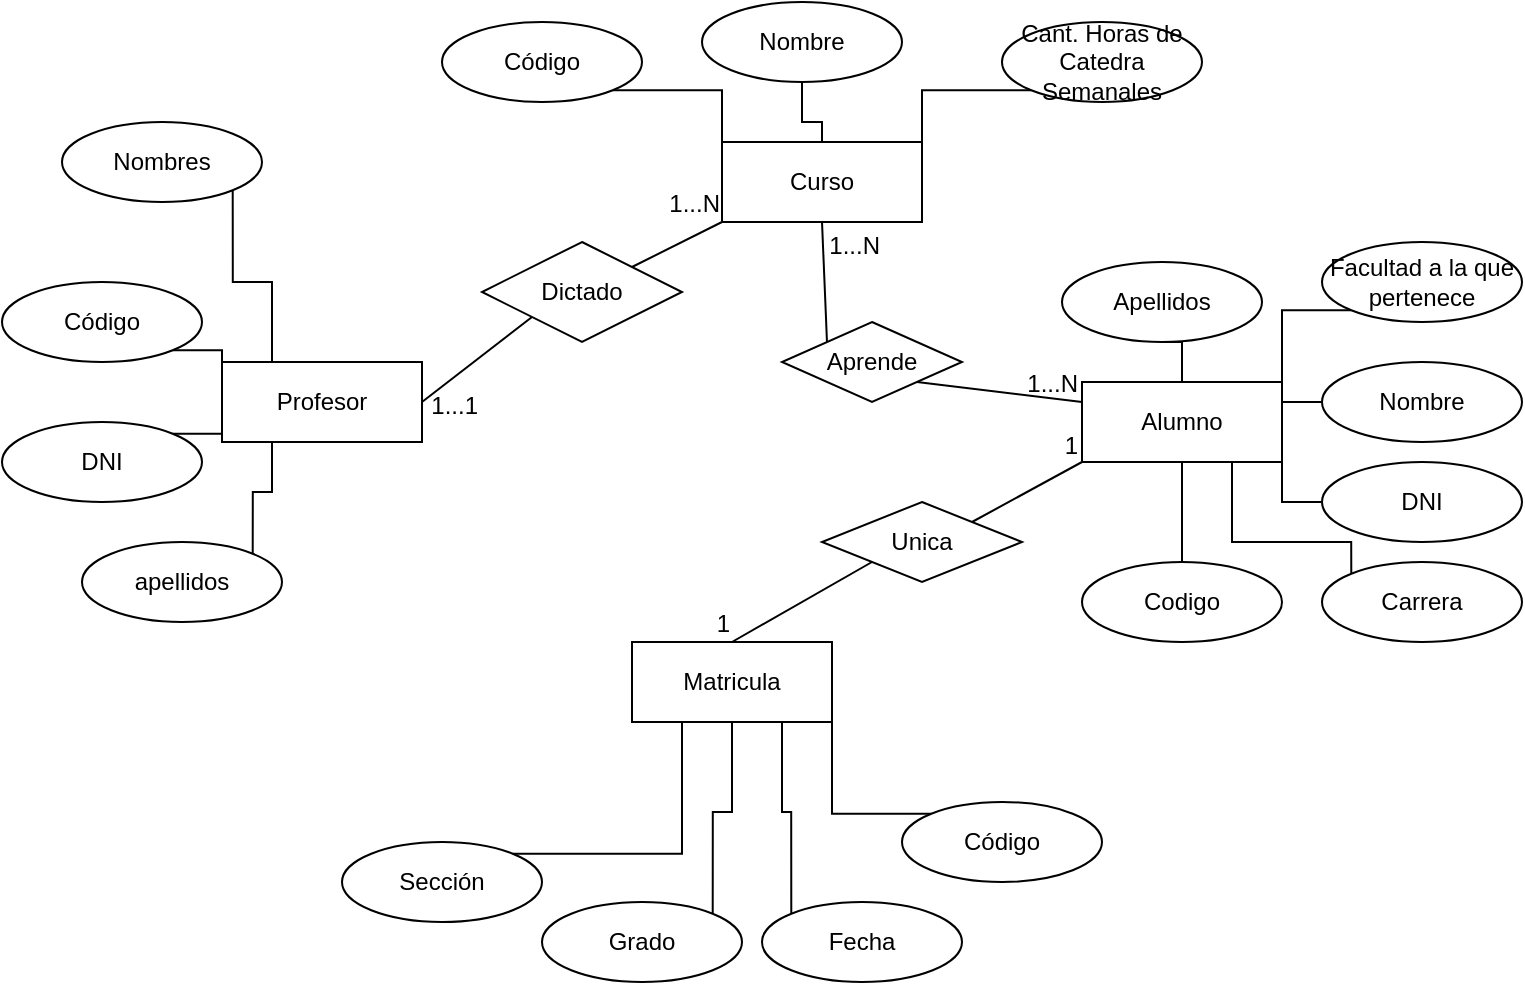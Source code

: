 <mxfile version="24.3.0" type="github">
  <diagram id="R2lEEEUBdFMjLlhIrx00" name="Page-1">
    <mxGraphModel dx="880" dy="468" grid="1" gridSize="10" guides="1" tooltips="1" connect="1" arrows="1" fold="1" page="1" pageScale="1" pageWidth="850" pageHeight="1100" math="0" shadow="0" extFonts="Permanent Marker^https://fonts.googleapis.com/css?family=Permanent+Marker">
      <root>
        <mxCell id="0" />
        <mxCell id="1" parent="0" />
        <mxCell id="TqYT2SiAFiG7cCbTbI7m-1" value="Profesor" style="whiteSpace=wrap;html=1;align=center;" vertex="1" parent="1">
          <mxGeometry x="120" y="210" width="100" height="40" as="geometry" />
        </mxCell>
        <mxCell id="TqYT2SiAFiG7cCbTbI7m-2" value="Curso" style="whiteSpace=wrap;html=1;align=center;" vertex="1" parent="1">
          <mxGeometry x="370" y="100" width="100" height="40" as="geometry" />
        </mxCell>
        <mxCell id="TqYT2SiAFiG7cCbTbI7m-3" value="Alumno" style="whiteSpace=wrap;html=1;align=center;" vertex="1" parent="1">
          <mxGeometry x="550" y="220" width="100" height="40" as="geometry" />
        </mxCell>
        <mxCell id="TqYT2SiAFiG7cCbTbI7m-13" style="edgeStyle=orthogonalEdgeStyle;rounded=0;orthogonalLoop=1;jettySize=auto;html=1;exitX=1;exitY=1;exitDx=0;exitDy=0;entryX=0.25;entryY=0;entryDx=0;entryDy=0;endArrow=none;endFill=0;" edge="1" parent="1" source="TqYT2SiAFiG7cCbTbI7m-6" target="TqYT2SiAFiG7cCbTbI7m-1">
          <mxGeometry relative="1" as="geometry" />
        </mxCell>
        <mxCell id="TqYT2SiAFiG7cCbTbI7m-6" value="Nombres" style="ellipse;whiteSpace=wrap;html=1;align=center;" vertex="1" parent="1">
          <mxGeometry x="40" y="90" width="100" height="40" as="geometry" />
        </mxCell>
        <mxCell id="TqYT2SiAFiG7cCbTbI7m-7" value="apellidos" style="ellipse;whiteSpace=wrap;html=1;align=center;" vertex="1" parent="1">
          <mxGeometry x="50" y="300" width="100" height="40" as="geometry" />
        </mxCell>
        <mxCell id="TqYT2SiAFiG7cCbTbI7m-10" style="edgeStyle=orthogonalEdgeStyle;rounded=0;orthogonalLoop=1;jettySize=auto;html=1;exitX=1;exitY=1;exitDx=0;exitDy=0;entryX=0;entryY=0;entryDx=0;entryDy=0;endArrow=none;endFill=0;" edge="1" parent="1" source="TqYT2SiAFiG7cCbTbI7m-8" target="TqYT2SiAFiG7cCbTbI7m-1">
          <mxGeometry relative="1" as="geometry" />
        </mxCell>
        <mxCell id="TqYT2SiAFiG7cCbTbI7m-8" value="Código" style="ellipse;whiteSpace=wrap;html=1;align=center;" vertex="1" parent="1">
          <mxGeometry x="10" y="170" width="100" height="40" as="geometry" />
        </mxCell>
        <mxCell id="TqYT2SiAFiG7cCbTbI7m-11" style="edgeStyle=orthogonalEdgeStyle;rounded=0;orthogonalLoop=1;jettySize=auto;html=1;exitX=1;exitY=0;exitDx=0;exitDy=0;entryX=0;entryY=1;entryDx=0;entryDy=0;endArrow=none;endFill=0;" edge="1" parent="1" source="TqYT2SiAFiG7cCbTbI7m-9" target="TqYT2SiAFiG7cCbTbI7m-1">
          <mxGeometry relative="1" as="geometry" />
        </mxCell>
        <mxCell id="TqYT2SiAFiG7cCbTbI7m-9" value="DNI" style="ellipse;whiteSpace=wrap;html=1;align=center;" vertex="1" parent="1">
          <mxGeometry x="10" y="240" width="100" height="40" as="geometry" />
        </mxCell>
        <mxCell id="TqYT2SiAFiG7cCbTbI7m-12" style="edgeStyle=orthogonalEdgeStyle;rounded=0;orthogonalLoop=1;jettySize=auto;html=1;exitX=1;exitY=0;exitDx=0;exitDy=0;entryX=0.25;entryY=1;entryDx=0;entryDy=0;endArrow=none;endFill=0;" edge="1" parent="1" source="TqYT2SiAFiG7cCbTbI7m-7" target="TqYT2SiAFiG7cCbTbI7m-1">
          <mxGeometry relative="1" as="geometry" />
        </mxCell>
        <mxCell id="TqYT2SiAFiG7cCbTbI7m-21" style="edgeStyle=orthogonalEdgeStyle;rounded=0;orthogonalLoop=1;jettySize=auto;html=1;exitX=1;exitY=1;exitDx=0;exitDy=0;entryX=0;entryY=0;entryDx=0;entryDy=0;endArrow=none;endFill=0;" edge="1" parent="1" source="TqYT2SiAFiG7cCbTbI7m-14" target="TqYT2SiAFiG7cCbTbI7m-2">
          <mxGeometry relative="1" as="geometry" />
        </mxCell>
        <mxCell id="TqYT2SiAFiG7cCbTbI7m-14" value="Código" style="ellipse;whiteSpace=wrap;html=1;align=center;" vertex="1" parent="1">
          <mxGeometry x="230" y="40" width="100" height="40" as="geometry" />
        </mxCell>
        <mxCell id="TqYT2SiAFiG7cCbTbI7m-20" value="" style="edgeStyle=orthogonalEdgeStyle;rounded=0;orthogonalLoop=1;jettySize=auto;html=1;endArrow=none;endFill=0;" edge="1" parent="1" source="TqYT2SiAFiG7cCbTbI7m-15" target="TqYT2SiAFiG7cCbTbI7m-2">
          <mxGeometry relative="1" as="geometry" />
        </mxCell>
        <mxCell id="TqYT2SiAFiG7cCbTbI7m-15" value="Nombre" style="ellipse;whiteSpace=wrap;html=1;align=center;" vertex="1" parent="1">
          <mxGeometry x="360" y="30" width="100" height="40" as="geometry" />
        </mxCell>
        <mxCell id="TqYT2SiAFiG7cCbTbI7m-19" style="edgeStyle=orthogonalEdgeStyle;rounded=0;orthogonalLoop=1;jettySize=auto;html=1;exitX=0;exitY=1;exitDx=0;exitDy=0;entryX=1;entryY=0;entryDx=0;entryDy=0;endArrow=none;endFill=0;" edge="1" parent="1" source="TqYT2SiAFiG7cCbTbI7m-16" target="TqYT2SiAFiG7cCbTbI7m-2">
          <mxGeometry relative="1" as="geometry" />
        </mxCell>
        <mxCell id="TqYT2SiAFiG7cCbTbI7m-16" value="Cant. Horas de Catedra Semanales" style="ellipse;whiteSpace=wrap;html=1;align=center;" vertex="1" parent="1">
          <mxGeometry x="510" y="40" width="100" height="40" as="geometry" />
        </mxCell>
        <mxCell id="TqYT2SiAFiG7cCbTbI7m-33" style="edgeStyle=orthogonalEdgeStyle;rounded=0;orthogonalLoop=1;jettySize=auto;html=1;exitX=0.5;exitY=1;exitDx=0;exitDy=0;entryX=0.5;entryY=0;entryDx=0;entryDy=0;endArrow=none;endFill=0;" edge="1" parent="1" source="TqYT2SiAFiG7cCbTbI7m-17" target="TqYT2SiAFiG7cCbTbI7m-3">
          <mxGeometry relative="1" as="geometry" />
        </mxCell>
        <mxCell id="TqYT2SiAFiG7cCbTbI7m-17" value="Apellidos" style="ellipse;whiteSpace=wrap;html=1;align=center;" vertex="1" parent="1">
          <mxGeometry x="540" y="160" width="100" height="40" as="geometry" />
        </mxCell>
        <mxCell id="TqYT2SiAFiG7cCbTbI7m-22" value="Matricula" style="whiteSpace=wrap;html=1;align=center;" vertex="1" parent="1">
          <mxGeometry x="325" y="350" width="100" height="40" as="geometry" />
        </mxCell>
        <mxCell id="TqYT2SiAFiG7cCbTbI7m-29" style="edgeStyle=orthogonalEdgeStyle;rounded=0;orthogonalLoop=1;jettySize=auto;html=1;exitX=0;exitY=0.5;exitDx=0;exitDy=0;entryX=1;entryY=0.5;entryDx=0;entryDy=0;endArrow=none;endFill=0;" edge="1" parent="1" source="TqYT2SiAFiG7cCbTbI7m-23" target="TqYT2SiAFiG7cCbTbI7m-3">
          <mxGeometry relative="1" as="geometry" />
        </mxCell>
        <mxCell id="TqYT2SiAFiG7cCbTbI7m-23" value="Nombre" style="ellipse;whiteSpace=wrap;html=1;align=center;" vertex="1" parent="1">
          <mxGeometry x="670" y="210" width="100" height="40" as="geometry" />
        </mxCell>
        <mxCell id="TqYT2SiAFiG7cCbTbI7m-30" style="edgeStyle=orthogonalEdgeStyle;rounded=0;orthogonalLoop=1;jettySize=auto;html=1;exitX=0;exitY=0.5;exitDx=0;exitDy=0;entryX=1;entryY=1;entryDx=0;entryDy=0;endArrow=none;endFill=0;" edge="1" parent="1" source="TqYT2SiAFiG7cCbTbI7m-24" target="TqYT2SiAFiG7cCbTbI7m-3">
          <mxGeometry relative="1" as="geometry" />
        </mxCell>
        <mxCell id="TqYT2SiAFiG7cCbTbI7m-24" value="DNI" style="ellipse;whiteSpace=wrap;html=1;align=center;" vertex="1" parent="1">
          <mxGeometry x="670" y="260" width="100" height="40" as="geometry" />
        </mxCell>
        <mxCell id="TqYT2SiAFiG7cCbTbI7m-32" style="edgeStyle=orthogonalEdgeStyle;rounded=0;orthogonalLoop=1;jettySize=auto;html=1;exitX=0.5;exitY=0;exitDx=0;exitDy=0;entryX=0.5;entryY=1;entryDx=0;entryDy=0;endArrow=none;endFill=0;" edge="1" parent="1" source="TqYT2SiAFiG7cCbTbI7m-25" target="TqYT2SiAFiG7cCbTbI7m-3">
          <mxGeometry relative="1" as="geometry" />
        </mxCell>
        <mxCell id="TqYT2SiAFiG7cCbTbI7m-25" value="Codigo" style="ellipse;whiteSpace=wrap;html=1;align=center;" vertex="1" parent="1">
          <mxGeometry x="550" y="310" width="100" height="40" as="geometry" />
        </mxCell>
        <mxCell id="TqYT2SiAFiG7cCbTbI7m-31" style="edgeStyle=orthogonalEdgeStyle;rounded=0;orthogonalLoop=1;jettySize=auto;html=1;exitX=0;exitY=0;exitDx=0;exitDy=0;entryX=0.75;entryY=1;entryDx=0;entryDy=0;endArrow=none;endFill=0;" edge="1" parent="1" source="TqYT2SiAFiG7cCbTbI7m-26" target="TqYT2SiAFiG7cCbTbI7m-3">
          <mxGeometry relative="1" as="geometry">
            <Array as="points">
              <mxPoint x="685" y="300" />
              <mxPoint x="625" y="300" />
            </Array>
          </mxGeometry>
        </mxCell>
        <mxCell id="TqYT2SiAFiG7cCbTbI7m-26" value="Carrera" style="ellipse;whiteSpace=wrap;html=1;align=center;" vertex="1" parent="1">
          <mxGeometry x="670" y="310" width="100" height="40" as="geometry" />
        </mxCell>
        <mxCell id="TqYT2SiAFiG7cCbTbI7m-28" style="edgeStyle=orthogonalEdgeStyle;rounded=0;orthogonalLoop=1;jettySize=auto;html=1;exitX=0;exitY=1;exitDx=0;exitDy=0;entryX=1;entryY=0;entryDx=0;entryDy=0;endArrow=none;endFill=0;" edge="1" parent="1" source="TqYT2SiAFiG7cCbTbI7m-27" target="TqYT2SiAFiG7cCbTbI7m-3">
          <mxGeometry relative="1" as="geometry" />
        </mxCell>
        <mxCell id="TqYT2SiAFiG7cCbTbI7m-27" value="Facultad a la que pertenece" style="ellipse;whiteSpace=wrap;html=1;align=center;" vertex="1" parent="1">
          <mxGeometry x="670" y="150" width="100" height="40" as="geometry" />
        </mxCell>
        <mxCell id="TqYT2SiAFiG7cCbTbI7m-40" style="edgeStyle=orthogonalEdgeStyle;rounded=0;orthogonalLoop=1;jettySize=auto;html=1;exitX=1;exitY=0;exitDx=0;exitDy=0;entryX=0.25;entryY=1;entryDx=0;entryDy=0;endArrow=none;endFill=0;" edge="1" parent="1" source="TqYT2SiAFiG7cCbTbI7m-34" target="TqYT2SiAFiG7cCbTbI7m-22">
          <mxGeometry relative="1" as="geometry" />
        </mxCell>
        <mxCell id="TqYT2SiAFiG7cCbTbI7m-34" value="Sección" style="ellipse;whiteSpace=wrap;html=1;align=center;" vertex="1" parent="1">
          <mxGeometry x="180" y="450" width="100" height="40" as="geometry" />
        </mxCell>
        <mxCell id="TqYT2SiAFiG7cCbTbI7m-39" style="edgeStyle=orthogonalEdgeStyle;rounded=0;orthogonalLoop=1;jettySize=auto;html=1;exitX=1;exitY=0;exitDx=0;exitDy=0;entryX=0.5;entryY=1;entryDx=0;entryDy=0;endArrow=none;endFill=0;" edge="1" parent="1" source="TqYT2SiAFiG7cCbTbI7m-35" target="TqYT2SiAFiG7cCbTbI7m-22">
          <mxGeometry relative="1" as="geometry" />
        </mxCell>
        <mxCell id="TqYT2SiAFiG7cCbTbI7m-35" value="Grado" style="ellipse;whiteSpace=wrap;html=1;align=center;" vertex="1" parent="1">
          <mxGeometry x="280" y="480" width="100" height="40" as="geometry" />
        </mxCell>
        <mxCell id="TqYT2SiAFiG7cCbTbI7m-41" style="edgeStyle=orthogonalEdgeStyle;rounded=0;orthogonalLoop=1;jettySize=auto;html=1;exitX=0;exitY=0;exitDx=0;exitDy=0;entryX=1;entryY=1;entryDx=0;entryDy=0;endArrow=none;endFill=0;" edge="1" parent="1" source="TqYT2SiAFiG7cCbTbI7m-36" target="TqYT2SiAFiG7cCbTbI7m-22">
          <mxGeometry relative="1" as="geometry" />
        </mxCell>
        <mxCell id="TqYT2SiAFiG7cCbTbI7m-36" value="Código" style="ellipse;whiteSpace=wrap;html=1;align=center;" vertex="1" parent="1">
          <mxGeometry x="460" y="430" width="100" height="40" as="geometry" />
        </mxCell>
        <mxCell id="TqYT2SiAFiG7cCbTbI7m-38" style="edgeStyle=orthogonalEdgeStyle;rounded=0;orthogonalLoop=1;jettySize=auto;html=1;exitX=0;exitY=0;exitDx=0;exitDy=0;entryX=0.75;entryY=1;entryDx=0;entryDy=0;endArrow=none;endFill=0;" edge="1" parent="1" source="TqYT2SiAFiG7cCbTbI7m-37" target="TqYT2SiAFiG7cCbTbI7m-22">
          <mxGeometry relative="1" as="geometry" />
        </mxCell>
        <mxCell id="TqYT2SiAFiG7cCbTbI7m-37" value="Fecha" style="ellipse;whiteSpace=wrap;html=1;align=center;" vertex="1" parent="1">
          <mxGeometry x="390" y="480" width="100" height="40" as="geometry" />
        </mxCell>
        <mxCell id="TqYT2SiAFiG7cCbTbI7m-42" value="Unica" style="shape=rhombus;perimeter=rhombusPerimeter;whiteSpace=wrap;html=1;align=center;" vertex="1" parent="1">
          <mxGeometry x="420" y="280" width="100" height="40" as="geometry" />
        </mxCell>
        <mxCell id="TqYT2SiAFiG7cCbTbI7m-44" value="" style="endArrow=none;html=1;rounded=0;entryX=0;entryY=1;entryDx=0;entryDy=0;exitX=1;exitY=0;exitDx=0;exitDy=0;" edge="1" parent="1" source="TqYT2SiAFiG7cCbTbI7m-42" target="TqYT2SiAFiG7cCbTbI7m-3">
          <mxGeometry relative="1" as="geometry">
            <mxPoint x="320" y="260" as="sourcePoint" />
            <mxPoint x="480" y="260" as="targetPoint" />
          </mxGeometry>
        </mxCell>
        <mxCell id="TqYT2SiAFiG7cCbTbI7m-45" value="1" style="resizable=0;html=1;whiteSpace=wrap;align=right;verticalAlign=bottom;" connectable="0" vertex="1" parent="TqYT2SiAFiG7cCbTbI7m-44">
          <mxGeometry x="1" relative="1" as="geometry" />
        </mxCell>
        <mxCell id="TqYT2SiAFiG7cCbTbI7m-48" value="" style="endArrow=none;html=1;rounded=0;entryX=0.5;entryY=0;entryDx=0;entryDy=0;exitX=0;exitY=1;exitDx=0;exitDy=0;" edge="1" parent="1" source="TqYT2SiAFiG7cCbTbI7m-42" target="TqYT2SiAFiG7cCbTbI7m-22">
          <mxGeometry relative="1" as="geometry">
            <mxPoint x="482.5" y="340" as="sourcePoint" />
            <mxPoint x="430" y="350" as="targetPoint" />
          </mxGeometry>
        </mxCell>
        <mxCell id="TqYT2SiAFiG7cCbTbI7m-49" value="1" style="resizable=0;html=1;whiteSpace=wrap;align=right;verticalAlign=bottom;" connectable="0" vertex="1" parent="TqYT2SiAFiG7cCbTbI7m-48">
          <mxGeometry x="1" relative="1" as="geometry" />
        </mxCell>
        <mxCell id="TqYT2SiAFiG7cCbTbI7m-50" value="Dictado" style="shape=rhombus;perimeter=rhombusPerimeter;whiteSpace=wrap;html=1;align=center;" vertex="1" parent="1">
          <mxGeometry x="250" y="150" width="100" height="50" as="geometry" />
        </mxCell>
        <mxCell id="TqYT2SiAFiG7cCbTbI7m-52" value="" style="endArrow=none;html=1;rounded=0;entryX=0;entryY=1;entryDx=0;entryDy=0;exitX=1;exitY=0;exitDx=0;exitDy=0;" edge="1" parent="1" source="TqYT2SiAFiG7cCbTbI7m-50" target="TqYT2SiAFiG7cCbTbI7m-2">
          <mxGeometry relative="1" as="geometry">
            <mxPoint x="290" y="220" as="sourcePoint" />
            <mxPoint x="450" y="220" as="targetPoint" />
          </mxGeometry>
        </mxCell>
        <mxCell id="TqYT2SiAFiG7cCbTbI7m-53" value="1...N" style="resizable=0;html=1;whiteSpace=wrap;align=right;verticalAlign=bottom;" connectable="0" vertex="1" parent="TqYT2SiAFiG7cCbTbI7m-52">
          <mxGeometry x="1" relative="1" as="geometry">
            <mxPoint as="offset" />
          </mxGeometry>
        </mxCell>
        <mxCell id="TqYT2SiAFiG7cCbTbI7m-54" value="" style="endArrow=none;html=1;rounded=0;entryX=0;entryY=1;entryDx=0;entryDy=0;exitX=1;exitY=0.5;exitDx=0;exitDy=0;" edge="1" parent="1" source="TqYT2SiAFiG7cCbTbI7m-1" target="TqYT2SiAFiG7cCbTbI7m-50">
          <mxGeometry relative="1" as="geometry">
            <mxPoint x="235" y="243" as="sourcePoint" />
            <mxPoint x="280" y="220" as="targetPoint" />
          </mxGeometry>
        </mxCell>
        <mxCell id="TqYT2SiAFiG7cCbTbI7m-55" value="1...1" style="resizable=0;html=1;whiteSpace=wrap;align=right;verticalAlign=bottom;" connectable="0" vertex="1" parent="TqYT2SiAFiG7cCbTbI7m-54">
          <mxGeometry x="1" relative="1" as="geometry">
            <mxPoint x="-25" y="53" as="offset" />
          </mxGeometry>
        </mxCell>
        <mxCell id="TqYT2SiAFiG7cCbTbI7m-56" value="Aprende" style="shape=rhombus;perimeter=rhombusPerimeter;whiteSpace=wrap;html=1;align=center;" vertex="1" parent="1">
          <mxGeometry x="400" y="190" width="90" height="40" as="geometry" />
        </mxCell>
        <mxCell id="TqYT2SiAFiG7cCbTbI7m-58" value="" style="endArrow=none;html=1;rounded=0;entryX=0;entryY=0.25;entryDx=0;entryDy=0;exitX=1;exitY=1;exitDx=0;exitDy=0;" edge="1" parent="1" source="TqYT2SiAFiG7cCbTbI7m-56" target="TqYT2SiAFiG7cCbTbI7m-3">
          <mxGeometry relative="1" as="geometry">
            <mxPoint x="290" y="260" as="sourcePoint" />
            <mxPoint x="450" y="260" as="targetPoint" />
          </mxGeometry>
        </mxCell>
        <mxCell id="TqYT2SiAFiG7cCbTbI7m-59" value="1...N" style="resizable=0;html=1;whiteSpace=wrap;align=right;verticalAlign=bottom;" connectable="0" vertex="1" parent="TqYT2SiAFiG7cCbTbI7m-58">
          <mxGeometry x="1" relative="1" as="geometry">
            <mxPoint as="offset" />
          </mxGeometry>
        </mxCell>
        <mxCell id="TqYT2SiAFiG7cCbTbI7m-60" value="" style="endArrow=none;html=1;rounded=0;entryX=0.5;entryY=1;entryDx=0;entryDy=0;exitX=0;exitY=0;exitDx=0;exitDy=0;" edge="1" parent="1" source="TqYT2SiAFiG7cCbTbI7m-56" target="TqYT2SiAFiG7cCbTbI7m-2">
          <mxGeometry relative="1" as="geometry">
            <mxPoint x="318" y="235" as="sourcePoint" />
            <mxPoint x="400" y="245" as="targetPoint" />
          </mxGeometry>
        </mxCell>
        <mxCell id="TqYT2SiAFiG7cCbTbI7m-61" value="1...N" style="resizable=0;html=1;whiteSpace=wrap;align=right;verticalAlign=bottom;" connectable="0" vertex="1" parent="TqYT2SiAFiG7cCbTbI7m-60">
          <mxGeometry x="1" relative="1" as="geometry">
            <mxPoint x="30" y="20" as="offset" />
          </mxGeometry>
        </mxCell>
      </root>
    </mxGraphModel>
  </diagram>
</mxfile>
